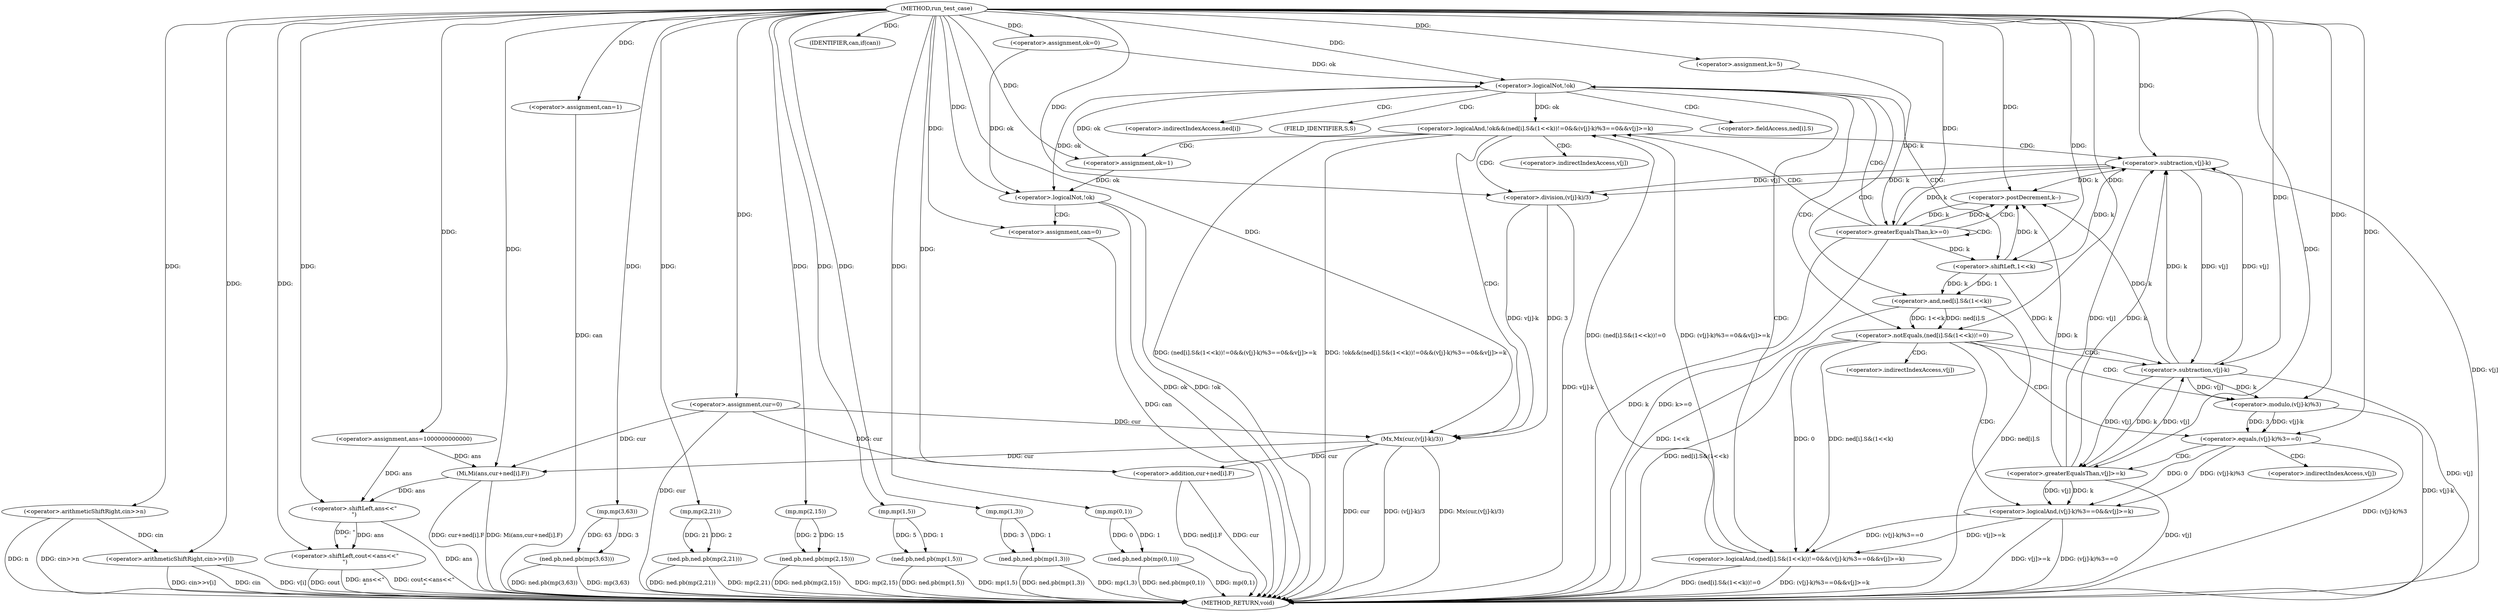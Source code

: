 digraph "run_test_case" {  
"1000164" [label = "(METHOD,run_test_case)" ]
"1000296" [label = "(METHOD_RETURN,void)" ]
"1000167" [label = "(<operator>.arithmeticShiftRight,cin>>n)" ]
"1000171" [label = "(<operator>.arithmeticShiftRight,cin>>v[i])" ]
"1000177" [label = "(ned.pb,ned.pb(mp(3,63)))" ]
"1000181" [label = "(ned.pb,ned.pb(mp(2,21)))" ]
"1000185" [label = "(ned.pb,ned.pb(mp(2,15)))" ]
"1000189" [label = "(ned.pb,ned.pb(mp(1,5)))" ]
"1000193" [label = "(ned.pb,ned.pb(mp(1,3)))" ]
"1000197" [label = "(ned.pb,ned.pb(mp(0,1)))" ]
"1000202" [label = "(<operator>.assignment,ans=1000000000000)" ]
"1000291" [label = "(<operator>.shiftLeft,cout<<ans<<\"\n\")" ]
"1000207" [label = "(<operator>.assignment,cur=0)" ]
"1000211" [label = "(<operator>.assignment,can=1)" ]
"1000178" [label = "(mp,mp(3,63))" ]
"1000182" [label = "(mp,mp(2,21))" ]
"1000186" [label = "(mp,mp(2,15))" ]
"1000190" [label = "(mp,mp(1,5))" ]
"1000194" [label = "(mp,mp(1,3))" ]
"1000198" [label = "(mp,mp(0,1))" ]
"1000216" [label = "(<operator>.assignment,ok=0)" ]
"1000281" [label = "(IDENTIFIER,can,if(can))" ]
"1000282" [label = "(Mi,Mi(ans,cur+ned[i].F))" ]
"1000293" [label = "(<operator>.shiftLeft,ans<<\"\n\")" ]
"1000221" [label = "(<operator>.assignment,k=5)" ]
"1000224" [label = "(<operator>.greaterEqualsThan,k>=0)" ]
"1000227" [label = "(<operator>.postDecrement,k--)" ]
"1000275" [label = "(<operator>.logicalNot,!ok)" ]
"1000277" [label = "(<operator>.assignment,can=0)" ]
"1000284" [label = "(<operator>.addition,cur+ned[i].F)" ]
"1000231" [label = "(<operator>.logicalAnd,!ok&&(ned[i].S&(1<<k))!=0&&(v[j]-k)%3==0&&v[j]>=k)" ]
"1000262" [label = "(<operator>.assignment,ok=1)" ]
"1000265" [label = "(Mx,Mx(cur,(v[j]-k)/3))" ]
"1000232" [label = "(<operator>.logicalNot,!ok)" ]
"1000234" [label = "(<operator>.logicalAnd,(ned[i].S&(1<<k))!=0&&(v[j]-k)%3==0&&v[j]>=k)" ]
"1000235" [label = "(<operator>.notEquals,(ned[i].S&(1<<k))!=0)" ]
"1000246" [label = "(<operator>.logicalAnd,(v[j]-k)%3==0&&v[j]>=k)" ]
"1000267" [label = "(<operator>.division,(v[j]-k)/3)" ]
"1000236" [label = "(<operator>.and,ned[i].S&(1<<k))" ]
"1000247" [label = "(<operator>.equals,(v[j]-k)%3==0)" ]
"1000256" [label = "(<operator>.greaterEqualsThan,v[j]>=k)" ]
"1000268" [label = "(<operator>.subtraction,v[j]-k)" ]
"1000242" [label = "(<operator>.shiftLeft,1<<k)" ]
"1000248" [label = "(<operator>.modulo,(v[j]-k)%3)" ]
"1000249" [label = "(<operator>.subtraction,v[j]-k)" ]
"1000237" [label = "(<operator>.fieldAccess,ned[i].S)" ]
"1000257" [label = "(<operator>.indirectIndexAccess,v[j])" ]
"1000269" [label = "(<operator>.indirectIndexAccess,v[j])" ]
"1000238" [label = "(<operator>.indirectIndexAccess,ned[i])" ]
"1000241" [label = "(FIELD_IDENTIFIER,S,S)" ]
"1000250" [label = "(<operator>.indirectIndexAccess,v[j])" ]
  "1000167" -> "1000296"  [ label = "DDG: n"] 
  "1000167" -> "1000296"  [ label = "DDG: cin>>n"] 
  "1000171" -> "1000296"  [ label = "DDG: cin"] 
  "1000171" -> "1000296"  [ label = "DDG: v[i]"] 
  "1000171" -> "1000296"  [ label = "DDG: cin>>v[i]"] 
  "1000177" -> "1000296"  [ label = "DDG: mp(3,63)"] 
  "1000177" -> "1000296"  [ label = "DDG: ned.pb(mp(3,63))"] 
  "1000181" -> "1000296"  [ label = "DDG: mp(2,21)"] 
  "1000181" -> "1000296"  [ label = "DDG: ned.pb(mp(2,21))"] 
  "1000185" -> "1000296"  [ label = "DDG: mp(2,15)"] 
  "1000185" -> "1000296"  [ label = "DDG: ned.pb(mp(2,15))"] 
  "1000189" -> "1000296"  [ label = "DDG: mp(1,5)"] 
  "1000189" -> "1000296"  [ label = "DDG: ned.pb(mp(1,5))"] 
  "1000193" -> "1000296"  [ label = "DDG: mp(1,3)"] 
  "1000193" -> "1000296"  [ label = "DDG: ned.pb(mp(1,3))"] 
  "1000197" -> "1000296"  [ label = "DDG: mp(0,1)"] 
  "1000197" -> "1000296"  [ label = "DDG: ned.pb(mp(0,1))"] 
  "1000207" -> "1000296"  [ label = "DDG: cur"] 
  "1000211" -> "1000296"  [ label = "DDG: can"] 
  "1000224" -> "1000296"  [ label = "DDG: k"] 
  "1000224" -> "1000296"  [ label = "DDG: k>=0"] 
  "1000275" -> "1000296"  [ label = "DDG: ok"] 
  "1000275" -> "1000296"  [ label = "DDG: !ok"] 
  "1000277" -> "1000296"  [ label = "DDG: can"] 
  "1000284" -> "1000296"  [ label = "DDG: cur"] 
  "1000284" -> "1000296"  [ label = "DDG: ned[i].F"] 
  "1000282" -> "1000296"  [ label = "DDG: cur+ned[i].F"] 
  "1000282" -> "1000296"  [ label = "DDG: Mi(ans,cur+ned[i].F)"] 
  "1000293" -> "1000296"  [ label = "DDG: ans"] 
  "1000291" -> "1000296"  [ label = "DDG: ans<<\"\n\""] 
  "1000291" -> "1000296"  [ label = "DDG: cout<<ans<<\"\n\""] 
  "1000236" -> "1000296"  [ label = "DDG: ned[i].S"] 
  "1000236" -> "1000296"  [ label = "DDG: 1<<k"] 
  "1000235" -> "1000296"  [ label = "DDG: ned[i].S&(1<<k)"] 
  "1000234" -> "1000296"  [ label = "DDG: (ned[i].S&(1<<k))!=0"] 
  "1000249" -> "1000296"  [ label = "DDG: v[j]"] 
  "1000248" -> "1000296"  [ label = "DDG: v[j]-k"] 
  "1000247" -> "1000296"  [ label = "DDG: (v[j]-k)%3"] 
  "1000246" -> "1000296"  [ label = "DDG: (v[j]-k)%3==0"] 
  "1000256" -> "1000296"  [ label = "DDG: v[j]"] 
  "1000246" -> "1000296"  [ label = "DDG: v[j]>=k"] 
  "1000234" -> "1000296"  [ label = "DDG: (v[j]-k)%3==0&&v[j]>=k"] 
  "1000231" -> "1000296"  [ label = "DDG: (ned[i].S&(1<<k))!=0&&(v[j]-k)%3==0&&v[j]>=k"] 
  "1000231" -> "1000296"  [ label = "DDG: !ok&&(ned[i].S&(1<<k))!=0&&(v[j]-k)%3==0&&v[j]>=k"] 
  "1000265" -> "1000296"  [ label = "DDG: cur"] 
  "1000268" -> "1000296"  [ label = "DDG: v[j]"] 
  "1000267" -> "1000296"  [ label = "DDG: v[j]-k"] 
  "1000265" -> "1000296"  [ label = "DDG: (v[j]-k)/3"] 
  "1000265" -> "1000296"  [ label = "DDG: Mx(cur,(v[j]-k)/3)"] 
  "1000291" -> "1000296"  [ label = "DDG: cout"] 
  "1000164" -> "1000202"  [ label = "DDG: "] 
  "1000164" -> "1000167"  [ label = "DDG: "] 
  "1000167" -> "1000171"  [ label = "DDG: cin"] 
  "1000164" -> "1000171"  [ label = "DDG: "] 
  "1000178" -> "1000177"  [ label = "DDG: 3"] 
  "1000178" -> "1000177"  [ label = "DDG: 63"] 
  "1000182" -> "1000181"  [ label = "DDG: 2"] 
  "1000182" -> "1000181"  [ label = "DDG: 21"] 
  "1000186" -> "1000185"  [ label = "DDG: 15"] 
  "1000186" -> "1000185"  [ label = "DDG: 2"] 
  "1000190" -> "1000189"  [ label = "DDG: 1"] 
  "1000190" -> "1000189"  [ label = "DDG: 5"] 
  "1000194" -> "1000193"  [ label = "DDG: 1"] 
  "1000194" -> "1000193"  [ label = "DDG: 3"] 
  "1000198" -> "1000197"  [ label = "DDG: 1"] 
  "1000198" -> "1000197"  [ label = "DDG: 0"] 
  "1000164" -> "1000207"  [ label = "DDG: "] 
  "1000164" -> "1000211"  [ label = "DDG: "] 
  "1000164" -> "1000291"  [ label = "DDG: "] 
  "1000293" -> "1000291"  [ label = "DDG: \"\n\""] 
  "1000293" -> "1000291"  [ label = "DDG: ans"] 
  "1000164" -> "1000178"  [ label = "DDG: "] 
  "1000164" -> "1000182"  [ label = "DDG: "] 
  "1000164" -> "1000186"  [ label = "DDG: "] 
  "1000164" -> "1000190"  [ label = "DDG: "] 
  "1000164" -> "1000194"  [ label = "DDG: "] 
  "1000164" -> "1000198"  [ label = "DDG: "] 
  "1000164" -> "1000216"  [ label = "DDG: "] 
  "1000164" -> "1000281"  [ label = "DDG: "] 
  "1000202" -> "1000293"  [ label = "DDG: ans"] 
  "1000282" -> "1000293"  [ label = "DDG: ans"] 
  "1000164" -> "1000293"  [ label = "DDG: "] 
  "1000164" -> "1000221"  [ label = "DDG: "] 
  "1000164" -> "1000277"  [ label = "DDG: "] 
  "1000202" -> "1000282"  [ label = "DDG: ans"] 
  "1000164" -> "1000282"  [ label = "DDG: "] 
  "1000207" -> "1000282"  [ label = "DDG: cur"] 
  "1000265" -> "1000282"  [ label = "DDG: cur"] 
  "1000221" -> "1000224"  [ label = "DDG: k"] 
  "1000227" -> "1000224"  [ label = "DDG: k"] 
  "1000164" -> "1000224"  [ label = "DDG: "] 
  "1000224" -> "1000227"  [ label = "DDG: k"] 
  "1000242" -> "1000227"  [ label = "DDG: k"] 
  "1000249" -> "1000227"  [ label = "DDG: k"] 
  "1000256" -> "1000227"  [ label = "DDG: k"] 
  "1000268" -> "1000227"  [ label = "DDG: k"] 
  "1000164" -> "1000227"  [ label = "DDG: "] 
  "1000216" -> "1000275"  [ label = "DDG: ok"] 
  "1000232" -> "1000275"  [ label = "DDG: ok"] 
  "1000262" -> "1000275"  [ label = "DDG: ok"] 
  "1000164" -> "1000275"  [ label = "DDG: "] 
  "1000207" -> "1000284"  [ label = "DDG: cur"] 
  "1000265" -> "1000284"  [ label = "DDG: cur"] 
  "1000164" -> "1000284"  [ label = "DDG: "] 
  "1000232" -> "1000231"  [ label = "DDG: ok"] 
  "1000234" -> "1000231"  [ label = "DDG: (ned[i].S&(1<<k))!=0"] 
  "1000234" -> "1000231"  [ label = "DDG: (v[j]-k)%3==0&&v[j]>=k"] 
  "1000164" -> "1000262"  [ label = "DDG: "] 
  "1000216" -> "1000232"  [ label = "DDG: ok"] 
  "1000262" -> "1000232"  [ label = "DDG: ok"] 
  "1000164" -> "1000232"  [ label = "DDG: "] 
  "1000235" -> "1000234"  [ label = "DDG: 0"] 
  "1000235" -> "1000234"  [ label = "DDG: ned[i].S&(1<<k)"] 
  "1000246" -> "1000234"  [ label = "DDG: v[j]>=k"] 
  "1000246" -> "1000234"  [ label = "DDG: (v[j]-k)%3==0"] 
  "1000207" -> "1000265"  [ label = "DDG: cur"] 
  "1000164" -> "1000265"  [ label = "DDG: "] 
  "1000267" -> "1000265"  [ label = "DDG: 3"] 
  "1000267" -> "1000265"  [ label = "DDG: v[j]-k"] 
  "1000236" -> "1000235"  [ label = "DDG: 1<<k"] 
  "1000236" -> "1000235"  [ label = "DDG: ned[i].S"] 
  "1000164" -> "1000235"  [ label = "DDG: "] 
  "1000247" -> "1000246"  [ label = "DDG: 0"] 
  "1000247" -> "1000246"  [ label = "DDG: (v[j]-k)%3"] 
  "1000256" -> "1000246"  [ label = "DDG: k"] 
  "1000256" -> "1000246"  [ label = "DDG: v[j]"] 
  "1000268" -> "1000267"  [ label = "DDG: v[j]"] 
  "1000268" -> "1000267"  [ label = "DDG: k"] 
  "1000164" -> "1000267"  [ label = "DDG: "] 
  "1000242" -> "1000236"  [ label = "DDG: 1"] 
  "1000242" -> "1000236"  [ label = "DDG: k"] 
  "1000248" -> "1000247"  [ label = "DDG: 3"] 
  "1000248" -> "1000247"  [ label = "DDG: v[j]-k"] 
  "1000164" -> "1000247"  [ label = "DDG: "] 
  "1000249" -> "1000256"  [ label = "DDG: v[j]"] 
  "1000249" -> "1000256"  [ label = "DDG: k"] 
  "1000164" -> "1000256"  [ label = "DDG: "] 
  "1000249" -> "1000268"  [ label = "DDG: v[j]"] 
  "1000256" -> "1000268"  [ label = "DDG: v[j]"] 
  "1000224" -> "1000268"  [ label = "DDG: k"] 
  "1000242" -> "1000268"  [ label = "DDG: k"] 
  "1000249" -> "1000268"  [ label = "DDG: k"] 
  "1000256" -> "1000268"  [ label = "DDG: k"] 
  "1000164" -> "1000268"  [ label = "DDG: "] 
  "1000164" -> "1000242"  [ label = "DDG: "] 
  "1000224" -> "1000242"  [ label = "DDG: k"] 
  "1000249" -> "1000248"  [ label = "DDG: k"] 
  "1000249" -> "1000248"  [ label = "DDG: v[j]"] 
  "1000164" -> "1000248"  [ label = "DDG: "] 
  "1000256" -> "1000249"  [ label = "DDG: v[j]"] 
  "1000268" -> "1000249"  [ label = "DDG: v[j]"] 
  "1000242" -> "1000249"  [ label = "DDG: k"] 
  "1000164" -> "1000249"  [ label = "DDG: "] 
  "1000224" -> "1000227"  [ label = "CDG: "] 
  "1000224" -> "1000231"  [ label = "CDG: "] 
  "1000224" -> "1000224"  [ label = "CDG: "] 
  "1000224" -> "1000232"  [ label = "CDG: "] 
  "1000275" -> "1000277"  [ label = "CDG: "] 
  "1000231" -> "1000265"  [ label = "CDG: "] 
  "1000231" -> "1000268"  [ label = "CDG: "] 
  "1000231" -> "1000262"  [ label = "CDG: "] 
  "1000231" -> "1000269"  [ label = "CDG: "] 
  "1000231" -> "1000267"  [ label = "CDG: "] 
  "1000232" -> "1000238"  [ label = "CDG: "] 
  "1000232" -> "1000236"  [ label = "CDG: "] 
  "1000232" -> "1000234"  [ label = "CDG: "] 
  "1000232" -> "1000242"  [ label = "CDG: "] 
  "1000232" -> "1000235"  [ label = "CDG: "] 
  "1000232" -> "1000237"  [ label = "CDG: "] 
  "1000232" -> "1000241"  [ label = "CDG: "] 
  "1000235" -> "1000247"  [ label = "CDG: "] 
  "1000235" -> "1000246"  [ label = "CDG: "] 
  "1000235" -> "1000250"  [ label = "CDG: "] 
  "1000235" -> "1000249"  [ label = "CDG: "] 
  "1000235" -> "1000248"  [ label = "CDG: "] 
  "1000247" -> "1000257"  [ label = "CDG: "] 
  "1000247" -> "1000256"  [ label = "CDG: "] 
}
